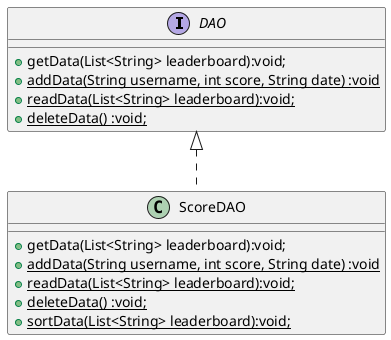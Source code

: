 @startuml
'https://plantuml.com/sequence-diagram

interface DAO {
    + getData(List<String> leaderboard):void;
    + {static} addData(String username, int score, String date) :void
    + {static} readData(List<String> leaderboard):void;
    + {static} deleteData() :void;
}

class ScoreDAO {
    + getData(List<String> leaderboard):void;
    + {static} addData(String username, int score, String date) :void
    + {static} readData(List<String> leaderboard):void;
    + {static} deleteData() :void;
    + {static} sortData(List<String> leaderboard):void;
}
DAO <|.. ScoreDAO
@enduml